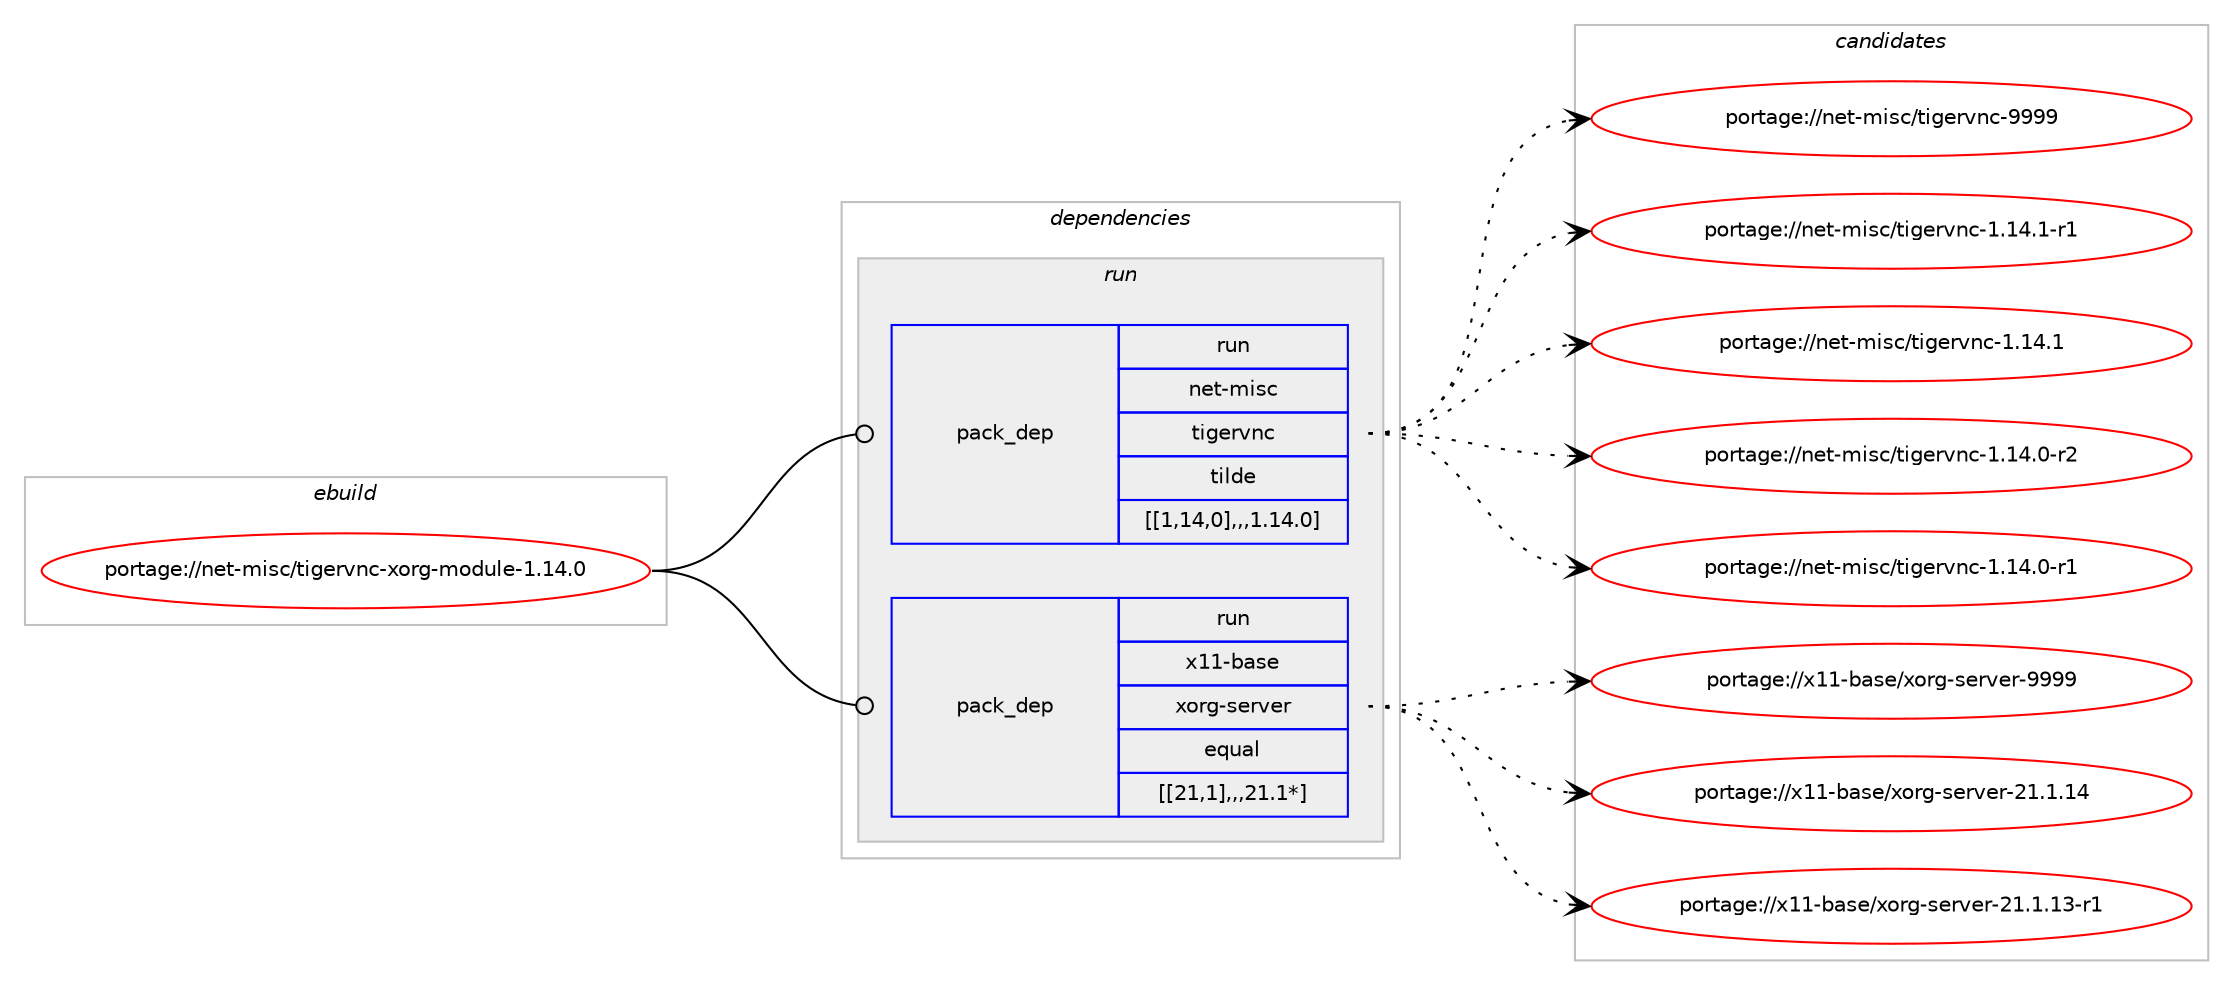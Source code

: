 digraph prolog {

# *************
# Graph options
# *************

newrank=true;
concentrate=true;
compound=true;
graph [rankdir=LR,fontname=Helvetica,fontsize=10,ranksep=1.5];#, ranksep=2.5, nodesep=0.2];
edge  [arrowhead=vee];
node  [fontname=Helvetica,fontsize=10];

# **********
# The ebuild
# **********

subgraph cluster_leftcol {
color=gray;
label=<<i>ebuild</i>>;
id [label="portage://net-misc/tigervnc-xorg-module-1.14.0", color=red, width=4, href="../net-misc/tigervnc-xorg-module-1.14.0.svg"];
}

# ****************
# The dependencies
# ****************

subgraph cluster_midcol {
color=gray;
label=<<i>dependencies</i>>;
subgraph cluster_compile {
fillcolor="#eeeeee";
style=filled;
label=<<i>compile</i>>;
}
subgraph cluster_compileandrun {
fillcolor="#eeeeee";
style=filled;
label=<<i>compile and run</i>>;
}
subgraph cluster_run {
fillcolor="#eeeeee";
style=filled;
label=<<i>run</i>>;
subgraph pack276 {
dependency360 [label=<<TABLE BORDER="0" CELLBORDER="1" CELLSPACING="0" CELLPADDING="4" WIDTH="220"><TR><TD ROWSPAN="6" CELLPADDING="30">pack_dep</TD></TR><TR><TD WIDTH="110">run</TD></TR><TR><TD>net-misc</TD></TR><TR><TD>tigervnc</TD></TR><TR><TD>tilde</TD></TR><TR><TD>[[1,14,0],,,1.14.0]</TD></TR></TABLE>>, shape=none, color=blue];
}
id:e -> dependency360:w [weight=20,style="solid",arrowhead="odot"];
subgraph pack287 {
dependency372 [label=<<TABLE BORDER="0" CELLBORDER="1" CELLSPACING="0" CELLPADDING="4" WIDTH="220"><TR><TD ROWSPAN="6" CELLPADDING="30">pack_dep</TD></TR><TR><TD WIDTH="110">run</TD></TR><TR><TD>x11-base</TD></TR><TR><TD>xorg-server</TD></TR><TR><TD>equal</TD></TR><TR><TD>[[21,1],,,21.1*]</TD></TR></TABLE>>, shape=none, color=blue];
}
id:e -> dependency372:w [weight=20,style="solid",arrowhead="odot"];
}
}

# **************
# The candidates
# **************

subgraph cluster_choices {
rank=same;
color=gray;
label=<<i>candidates</i>>;

subgraph choice193 {
color=black;
nodesep=1;
choice110101116451091051159947116105103101114118110994557575757 [label="portage://net-misc/tigervnc-9999", color=red, width=4,href="../net-misc/tigervnc-9999.svg"];
choice11010111645109105115994711610510310111411811099454946495246494511449 [label="portage://net-misc/tigervnc-1.14.1-r1", color=red, width=4,href="../net-misc/tigervnc-1.14.1-r1.svg"];
choice1101011164510910511599471161051031011141181109945494649524649 [label="portage://net-misc/tigervnc-1.14.1", color=red, width=4,href="../net-misc/tigervnc-1.14.1.svg"];
choice11010111645109105115994711610510310111411811099454946495246484511450 [label="portage://net-misc/tigervnc-1.14.0-r2", color=red, width=4,href="../net-misc/tigervnc-1.14.0-r2.svg"];
choice11010111645109105115994711610510310111411811099454946495246484511449 [label="portage://net-misc/tigervnc-1.14.0-r1", color=red, width=4,href="../net-misc/tigervnc-1.14.0-r1.svg"];
dependency360:e -> choice110101116451091051159947116105103101114118110994557575757:w [style=dotted,weight="100"];
dependency360:e -> choice11010111645109105115994711610510310111411811099454946495246494511449:w [style=dotted,weight="100"];
dependency360:e -> choice1101011164510910511599471161051031011141181109945494649524649:w [style=dotted,weight="100"];
dependency360:e -> choice11010111645109105115994711610510310111411811099454946495246484511450:w [style=dotted,weight="100"];
dependency360:e -> choice11010111645109105115994711610510310111411811099454946495246484511449:w [style=dotted,weight="100"];
}
subgraph choice197 {
color=black;
nodesep=1;
choice120494945989711510147120111114103451151011141181011144557575757 [label="portage://x11-base/xorg-server-9999", color=red, width=4,href="../x11-base/xorg-server-9999.svg"];
choice120494945989711510147120111114103451151011141181011144550494649464952 [label="portage://x11-base/xorg-server-21.1.14", color=red, width=4,href="../x11-base/xorg-server-21.1.14.svg"];
choice1204949459897115101471201111141034511510111411810111445504946494649514511449 [label="portage://x11-base/xorg-server-21.1.13-r1", color=red, width=4,href="../x11-base/xorg-server-21.1.13-r1.svg"];
dependency372:e -> choice120494945989711510147120111114103451151011141181011144557575757:w [style=dotted,weight="100"];
dependency372:e -> choice120494945989711510147120111114103451151011141181011144550494649464952:w [style=dotted,weight="100"];
dependency372:e -> choice1204949459897115101471201111141034511510111411810111445504946494649514511449:w [style=dotted,weight="100"];
}
}

}
